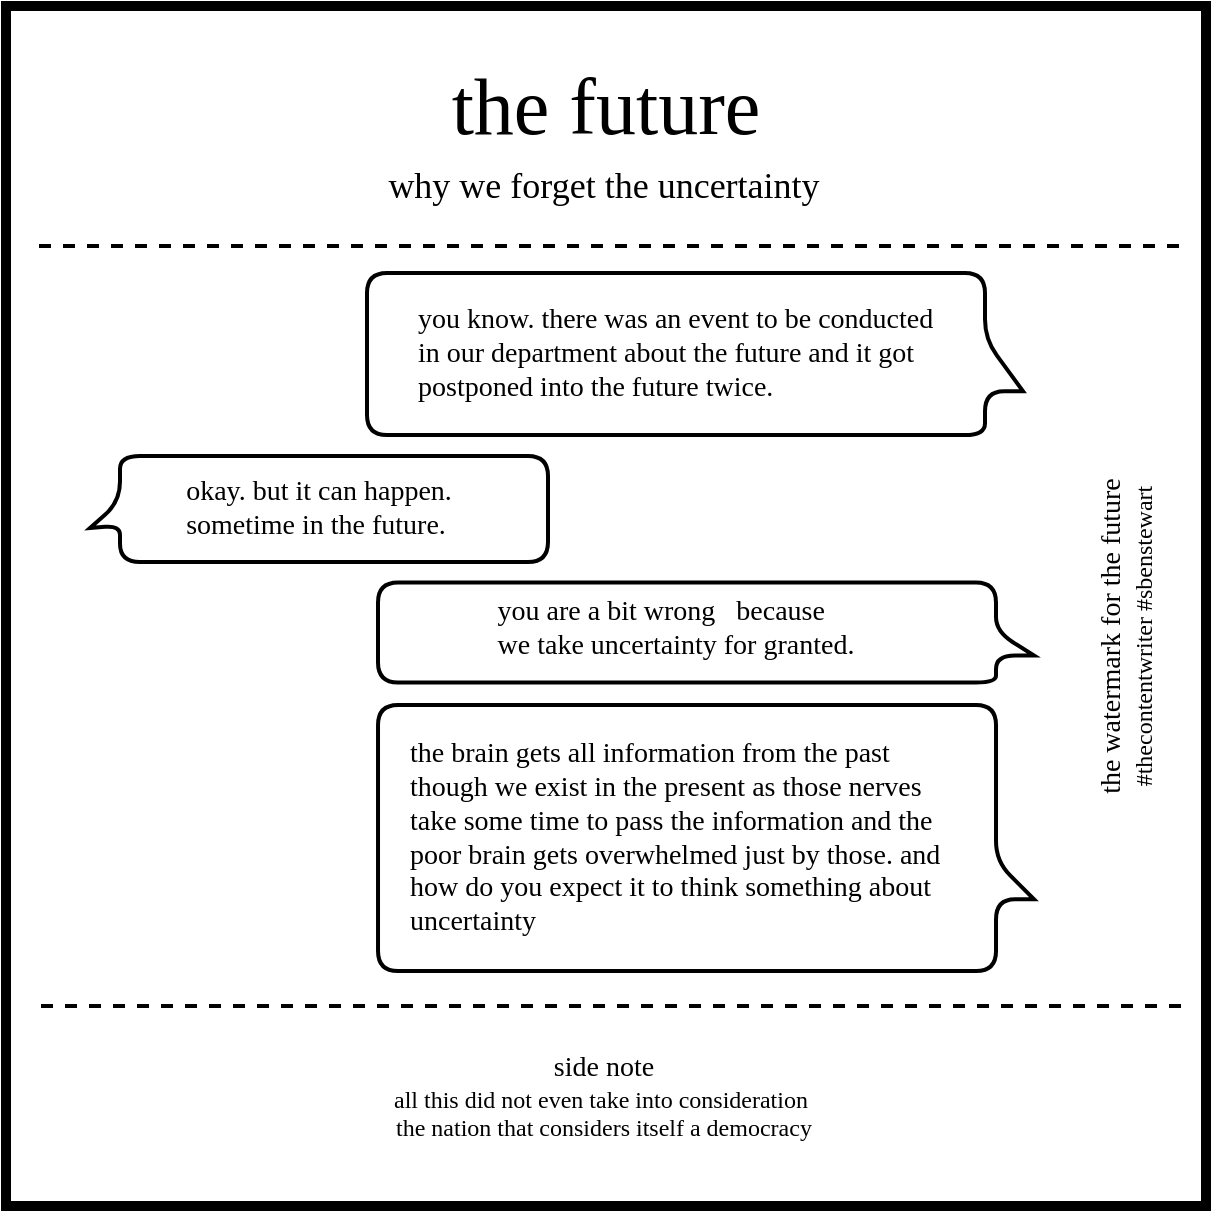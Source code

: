 <mxfile version="12.4.2" type="device" pages="1"><diagram id="dX7Dphyso45SB9-RoEhv" name="Page-1"><mxGraphModel dx="433" dy="407" grid="1" gridSize="10" guides="1" tooltips="1" connect="1" arrows="1" fold="1" page="1" pageScale="1" pageWidth="827" pageHeight="1169" math="0" shadow="0"><root><mxCell id="0"/><mxCell id="1" parent="0"/><mxCell id="nfxZPmU7g6QgWNAvG-ER-2" value="" style="whiteSpace=wrap;html=1;aspect=fixed;strokeWidth=5;" parent="1" vertex="1"><mxGeometry x="210" y="90" width="600" height="600" as="geometry"/></mxCell><mxCell id="zL8uvfotmlX2bICWoILI-7" value="&lt;div style=&quot;white-space: normal; text-align: left; font-size: 14px;&quot;&gt;&lt;br&gt;&lt;/div&gt;" style="shape=callout;whiteSpace=wrap;html=1;perimeter=calloutPerimeter;size=19;position=0.27;position2=0.27;rotation=-90;base=26;fillColor=none;perimeterSpacing=2;rounded=1;strokeWidth=2;fontFamily=XKCD;" parent="1" vertex="1"><mxGeometry x="514" y="100" width="81" height="328" as="geometry"/></mxCell><mxCell id="8b6ggLF4gSHIukh4vJdm-18" value="&lt;font face=&quot;xkcd&quot;&gt;&lt;span style=&quot;font-size: 40px&quot;&gt;the future&lt;/span&gt;&lt;br&gt;&lt;/font&gt;" style="text;html=1;strokeColor=none;fillColor=none;align=center;verticalAlign=middle;whiteSpace=wrap;rounded=0;" parent="1" vertex="1"><mxGeometry x="300" y="130" width="420" height="20" as="geometry"/></mxCell><mxCell id="8b6ggLF4gSHIukh4vJdm-24" value="&lt;font face=&quot;xkcd&quot;&gt;&lt;span style=&quot;font-size: 18px&quot;&gt;why we forget the&amp;nbsp;&lt;/span&gt;&lt;span style=&quot;font-size: 18px&quot;&gt;uncertainty&lt;/span&gt;&lt;br&gt;&lt;/font&gt;" style="text;html=1;strokeColor=none;fillColor=none;align=center;verticalAlign=middle;whiteSpace=wrap;rounded=0;" parent="1" vertex="1"><mxGeometry x="269" y="170" width="480" height="20" as="geometry"/></mxCell><mxCell id="8b6ggLF4gSHIukh4vJdm-30" value="" style="endArrow=none;dashed=1;html=1;strokeWidth=2;" parent="1" edge="1"><mxGeometry width="50" height="50" relative="1" as="geometry"><mxPoint x="796.5" y="210" as="sourcePoint"/><mxPoint x="221.5" y="210" as="targetPoint"/></mxGeometry></mxCell><mxCell id="k-dpR7HA_-HZ3Fbqk2lw-16" value="" style="endArrow=none;dashed=1;html=1;strokeWidth=2;" parent="1" edge="1"><mxGeometry width="50" height="50" relative="1" as="geometry"><mxPoint x="797.5" y="590" as="sourcePoint"/><mxPoint x="222.5" y="590" as="targetPoint"/></mxGeometry></mxCell><mxCell id="k-dpR7HA_-HZ3Fbqk2lw-17" value="&lt;font face=&quot;xkcd&quot;&gt;&lt;span style=&quot;font-size: 14px&quot;&gt;side note&lt;/span&gt;&lt;/font&gt;&lt;font face=&quot;xkcd&quot;&gt;&lt;br&gt;all this did not even take into consideration&amp;nbsp;&lt;br&gt;the nation that considers itself a democracy&lt;br&gt;&lt;/font&gt;" style="text;html=1;strokeColor=none;fillColor=none;align=center;verticalAlign=middle;whiteSpace=wrap;rounded=0;" parent="1" vertex="1"><mxGeometry x="315" y="600" width="388" height="70" as="geometry"/></mxCell><mxCell id="euaHSMH8fYii958cPEId-22" style="edgeStyle=orthogonalEdgeStyle;rounded=0;orthogonalLoop=1;jettySize=auto;html=1;exitX=0.5;exitY=1;exitDx=0;exitDy=0;strokeWidth=2;" parent="1" edge="1"><mxGeometry relative="1" as="geometry"><mxPoint x="661" y="451" as="sourcePoint"/><mxPoint x="661" y="451" as="targetPoint"/></mxGeometry></mxCell><mxCell id="pKVuHFSoDqtFi99w7tCS-15" value="&lt;font face=&quot;xkcd&quot;&gt;&lt;span style=&quot;font-size: 14px&quot;&gt;the watermark for the future&lt;br&gt;&lt;/span&gt;#thecontentwriter #sbenstewart&lt;br&gt;&lt;/font&gt;" style="text;html=1;strokeColor=none;fillColor=none;align=center;verticalAlign=middle;whiteSpace=wrap;rounded=0;rotation=-90;" parent="1" vertex="1"><mxGeometry x="625" y="395" width="290" height="20" as="geometry"/></mxCell><mxCell id="zL8uvfotmlX2bICWoILI-4" value="&lt;div style=&quot;white-space: normal ; font-family: &amp;#34;xkcd&amp;#34; ; text-align: left ; font-size: 14px&quot;&gt;&lt;br&gt;&lt;/div&gt;" style="shape=callout;whiteSpace=wrap;html=1;perimeter=calloutPerimeter;size=15;position=0.43;position2=0.68;rotation=90;base=12;fillColor=none;perimeterSpacing=2;rounded=1;strokeWidth=2;" parent="1" vertex="1"><mxGeometry x="340" y="227" width="53" height="229" as="geometry"/></mxCell><mxCell id="zL8uvfotmlX2bICWoILI-5" value="&lt;div style=&quot;font-family: &amp;#34;xkcd&amp;#34; ; text-align: left ; font-size: 14px&quot;&gt;you know. there was an event to be conducted in our department about the future and it got postponed into the future twice.&lt;/div&gt;" style="text;html=1;strokeColor=none;fillColor=none;align=center;verticalAlign=middle;whiteSpace=wrap;rounded=0;" parent="1" vertex="1"><mxGeometry x="415" y="254" width="260" height="20" as="geometry"/></mxCell><mxCell id="zL8uvfotmlX2bICWoILI-8" value="&lt;div style=&quot;font-family: &amp;#34;xkcd&amp;#34; ; text-align: left ; font-size: 14px&quot;&gt;okay. but it can happen.&lt;/div&gt;&lt;div style=&quot;font-family: &amp;#34;xkcd&amp;#34; ; text-align: left ; font-size: 14px&quot;&gt;sometime in the future.&lt;/div&gt;" style="text;html=1;strokeColor=none;fillColor=none;align=center;verticalAlign=middle;whiteSpace=wrap;rounded=0;" parent="1" vertex="1"><mxGeometry x="269" y="330.5" width="195" height="20" as="geometry"/></mxCell><mxCell id="zL8uvfotmlX2bICWoILI-9" value="&lt;div style=&quot;white-space: normal ; font-family: &amp;#34;xkcd&amp;#34; ; text-align: left ; font-size: 14px&quot;&gt;&lt;br&gt;&lt;/div&gt;" style="shape=callout;whiteSpace=wrap;html=1;perimeter=calloutPerimeter;size=19;position=0.27;position2=0.27;rotation=-90;base=12;fillColor=none;perimeterSpacing=2;rounded=1;strokeWidth=2;" parent="1" vertex="1"><mxGeometry x="535" y="239.3" width="50" height="328" as="geometry"/></mxCell><mxCell id="zL8uvfotmlX2bICWoILI-10" value="&lt;div style=&quot;font-family: &amp;#34;xkcd&amp;#34; ; text-align: left ; font-size: 14px&quot;&gt;you are a bit wrong&amp;nbsp; &amp;nbsp;&lt;span&gt;because&lt;/span&gt;&lt;/div&gt;&lt;div style=&quot;text-align: left&quot;&gt;&lt;font face=&quot;xkcd&quot;&gt;&lt;span style=&quot;font-size: 14px&quot;&gt;we take uncertainty&amp;nbsp;for granted.&lt;/span&gt;&lt;/font&gt;&lt;/div&gt;" style="text;html=1;strokeColor=none;fillColor=none;align=center;verticalAlign=middle;whiteSpace=wrap;rounded=0;" parent="1" vertex="1"><mxGeometry x="410" y="391.3" width="270" height="20" as="geometry"/></mxCell><mxCell id="zL8uvfotmlX2bICWoILI-11" value="&lt;div style=&quot;white-space: normal ; font-family: &amp;#34;xkcd&amp;#34; ; text-align: left ; font-size: 14px&quot;&gt;&lt;br&gt;&lt;/div&gt;" style="shape=callout;whiteSpace=wrap;html=1;perimeter=calloutPerimeter;size=19;position=0.27;position2=0.27;rotation=-90;base=19;fillColor=none;perimeterSpacing=2;rounded=1;strokeWidth=2;" parent="1" vertex="1"><mxGeometry x="493.45" y="342" width="133.12" height="328" as="geometry"/></mxCell><mxCell id="zL8uvfotmlX2bICWoILI-13" value="&lt;div style=&quot;font-family: &amp;#34;xkcd&amp;#34; ; font-size: 14px&quot;&gt;the brain gets all information from the past though we exist in the present as those nerves take some time to pass the information and the poor brain gets overwhelmed just by those. and how do you expect it to think something about uncertainty&lt;/div&gt;" style="text;html=1;strokeColor=none;fillColor=none;align=left;verticalAlign=middle;whiteSpace=wrap;rounded=0;" parent="1" vertex="1"><mxGeometry x="410" y="496" width="270" height="20" as="geometry"/></mxCell></root></mxGraphModel></diagram></mxfile>